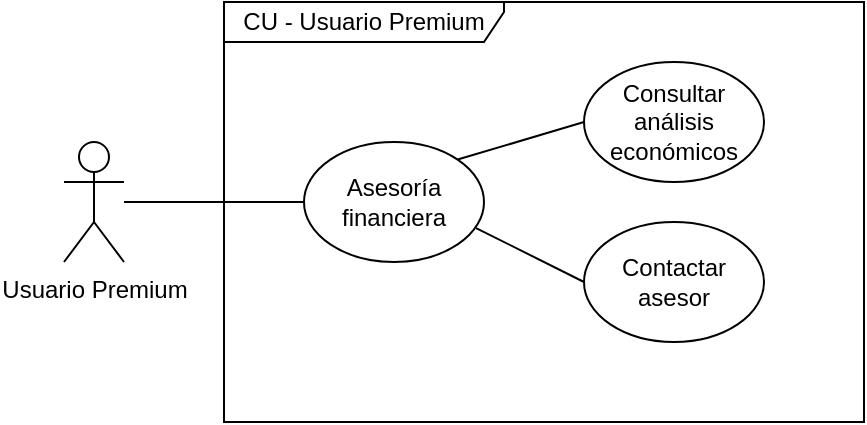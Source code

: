 <mxfile version="14.6.6" type="github">
  <diagram name="Page-1" id="e7e014a7-5840-1c2e-5031-d8a46d1fe8dd">
    <mxGraphModel dx="2314" dy="688" grid="1" gridSize="10" guides="1" tooltips="1" connect="1" arrows="1" fold="1" page="1" pageScale="1" pageWidth="1169" pageHeight="826" background="#ffffff" math="0" shadow="0">
      <root>
        <mxCell id="0" />
        <mxCell id="1" parent="0" />
        <mxCell id="lGtRhhO8DRNe9d_t-MUR-42" value="CU - Usuario Premium" style="shape=umlFrame;whiteSpace=wrap;html=1;width=140;height=20;swimlaneFillColor=none;" parent="1" vertex="1">
          <mxGeometry x="-1040" y="10" width="320" height="210" as="geometry" />
        </mxCell>
        <mxCell id="lGtRhhO8DRNe9d_t-MUR-41" value="Usuario Premium" style="shape=umlActor;verticalLabelPosition=bottom;verticalAlign=top;html=1;" parent="1" vertex="1">
          <mxGeometry x="-1120" y="80" width="30" height="60" as="geometry" />
        </mxCell>
        <mxCell id="lGtRhhO8DRNe9d_t-MUR-45" value="Consultar análisis económicos" style="ellipse;whiteSpace=wrap;html=1;strokeColor=#000000;fillColor=#ffffff;gradientColor=none;" parent="1" vertex="1">
          <mxGeometry x="-860" y="40" width="90" height="60" as="geometry" />
        </mxCell>
        <mxCell id="lGtRhhO8DRNe9d_t-MUR-49" value="Contactar asesor" style="ellipse;whiteSpace=wrap;html=1;strokeColor=#000000;fillColor=#ffffff;gradientColor=none;" parent="1" vertex="1">
          <mxGeometry x="-860" y="120" width="90" height="60" as="geometry" />
        </mxCell>
        <mxCell id="lGtRhhO8DRNe9d_t-MUR-50" value="" style="endArrow=none;html=1;entryX=0;entryY=0.5;entryDx=0;entryDy=0;exitX=1;exitY=0;exitDx=0;exitDy=0;" parent="1" target="lGtRhhO8DRNe9d_t-MUR-45" edge="1" source="F6AhcpQobpbUjX1xmB2h-1">
          <mxGeometry width="50" height="50" relative="1" as="geometry">
            <mxPoint x="-1080" y="90" as="sourcePoint" />
            <mxPoint x="-990" y="160" as="targetPoint" />
          </mxGeometry>
        </mxCell>
        <mxCell id="lGtRhhO8DRNe9d_t-MUR-54" value="" style="endArrow=none;html=1;entryX=0;entryY=0.5;entryDx=0;entryDy=0;exitX=0.956;exitY=0.717;exitDx=0;exitDy=0;exitPerimeter=0;" parent="1" target="lGtRhhO8DRNe9d_t-MUR-49" edge="1" source="F6AhcpQobpbUjX1xmB2h-1">
          <mxGeometry width="50" height="50" relative="1" as="geometry">
            <mxPoint x="-1080" y="114" as="sourcePoint" />
            <mxPoint x="-897.03" y="248.928" as="targetPoint" />
          </mxGeometry>
        </mxCell>
        <mxCell id="F6AhcpQobpbUjX1xmB2h-1" value="Asesoría financiera" style="ellipse;whiteSpace=wrap;html=1;strokeColor=#000000;fillColor=#ffffff;gradientColor=none;" vertex="1" parent="1">
          <mxGeometry x="-1000" y="80" width="90" height="60" as="geometry" />
        </mxCell>
        <mxCell id="F6AhcpQobpbUjX1xmB2h-2" value="" style="endArrow=none;html=1;shadow=0;entryX=0;entryY=0.5;entryDx=0;entryDy=0;" edge="1" parent="1" source="lGtRhhO8DRNe9d_t-MUR-41" target="F6AhcpQobpbUjX1xmB2h-1">
          <mxGeometry width="50" height="50" relative="1" as="geometry">
            <mxPoint x="-1040" y="110" as="sourcePoint" />
            <mxPoint x="-990" y="60" as="targetPoint" />
          </mxGeometry>
        </mxCell>
      </root>
    </mxGraphModel>
  </diagram>
</mxfile>
